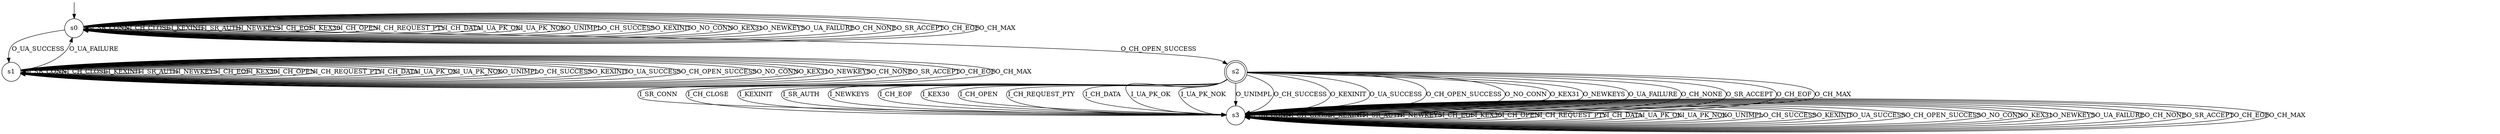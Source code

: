 digraph g {

	s0 [shape="circle" label="s0"];
	s1 [shape="circle" label="s1"];
	s2 [shape="doublecircle" label="s2"];
	s3 [shape="circle" label="s3"];
	s0 -> s0 [label="I_SR_CONN"];
	s0 -> s0 [label="I_CH_CLOSE"];
	s0 -> s0 [label="I_KEXINIT"];
	s0 -> s0 [label="I_SR_AUTH"];
	s0 -> s0 [label="I_NEWKEYS"];
	s0 -> s0 [label="I_CH_EOF"];
	s0 -> s0 [label="I_KEX30"];
	s0 -> s0 [label="I_CH_OPEN"];
	s0 -> s0 [label="I_CH_REQUEST_PTY"];
	s0 -> s0 [label="I_CH_DATA"];
	s0 -> s0 [label="I_UA_PK_OK"];
	s0 -> s0 [label="I_UA_PK_NOK"];
	s0 -> s0 [label="O_UNIMPL"];
	s0 -> s0 [label="O_CH_SUCCESS"];
	s0 -> s0 [label="O_KEXINIT"];
	s0 -> s1 [label="O_UA_SUCCESS"];
	s0 -> s2 [label="O_CH_OPEN_SUCCESS"];
	s0 -> s0 [label="O_NO_CONN"];
	s0 -> s0 [label="O_KEX31"];
	s0 -> s0 [label="O_NEWKEYS"];
	s0 -> s0 [label="O_UA_FAILURE"];
	s0 -> s0 [label="O_CH_NONE"];
	s0 -> s0 [label="O_SR_ACCEPT"];
	s0 -> s0 [label="O_CH_EOF"];
	s0 -> s0 [label="O_CH_MAX"];
	s1 -> s1 [label="I_SR_CONN"];
	s1 -> s1 [label="I_CH_CLOSE"];
	s1 -> s1 [label="I_KEXINIT"];
	s1 -> s1 [label="I_SR_AUTH"];
	s1 -> s1 [label="I_NEWKEYS"];
	s1 -> s1 [label="I_CH_EOF"];
	s1 -> s1 [label="I_KEX30"];
	s1 -> s1 [label="I_CH_OPEN"];
	s1 -> s1 [label="I_CH_REQUEST_PTY"];
	s1 -> s1 [label="I_CH_DATA"];
	s1 -> s1 [label="I_UA_PK_OK"];
	s1 -> s1 [label="I_UA_PK_NOK"];
	s1 -> s1 [label="O_UNIMPL"];
	s1 -> s1 [label="O_CH_SUCCESS"];
	s1 -> s1 [label="O_KEXINIT"];
	s1 -> s1 [label="O_UA_SUCCESS"];
	s1 -> s1 [label="O_CH_OPEN_SUCCESS"];
	s1 -> s1 [label="O_NO_CONN"];
	s1 -> s1 [label="O_KEX31"];
	s1 -> s1 [label="O_NEWKEYS"];
	s1 -> s0 [label="O_UA_FAILURE"];
	s1 -> s1 [label="O_CH_NONE"];
	s1 -> s1 [label="O_SR_ACCEPT"];
	s1 -> s1 [label="O_CH_EOF"];
	s1 -> s1 [label="O_CH_MAX"];
	s2 -> s3 [label="I_SR_CONN"];
	s2 -> s3 [label="I_CH_CLOSE"];
	s2 -> s3 [label="I_KEXINIT"];
	s2 -> s3 [label="I_SR_AUTH"];
	s2 -> s3 [label="I_NEWKEYS"];
	s2 -> s3 [label="I_CH_EOF"];
	s2 -> s3 [label="I_KEX30"];
	s2 -> s3 [label="I_CH_OPEN"];
	s2 -> s3 [label="I_CH_REQUEST_PTY"];
	s2 -> s3 [label="I_CH_DATA"];
	s2 -> s3 [label="I_UA_PK_OK"];
	s2 -> s3 [label="I_UA_PK_NOK"];
	s2 -> s3 [label="O_UNIMPL"];
	s2 -> s3 [label="O_CH_SUCCESS"];
	s2 -> s3 [label="O_KEXINIT"];
	s2 -> s3 [label="O_UA_SUCCESS"];
	s2 -> s3 [label="O_CH_OPEN_SUCCESS"];
	s2 -> s3 [label="O_NO_CONN"];
	s2 -> s3 [label="O_KEX31"];
	s2 -> s3 [label="O_NEWKEYS"];
	s2 -> s3 [label="O_UA_FAILURE"];
	s2 -> s3 [label="O_CH_NONE"];
	s2 -> s3 [label="O_SR_ACCEPT"];
	s2 -> s3 [label="O_CH_EOF"];
	s2 -> s3 [label="O_CH_MAX"];
	s3 -> s3 [label="I_SR_CONN"];
	s3 -> s3 [label="I_CH_CLOSE"];
	s3 -> s3 [label="I_KEXINIT"];
	s3 -> s3 [label="I_SR_AUTH"];
	s3 -> s3 [label="I_NEWKEYS"];
	s3 -> s3 [label="I_CH_EOF"];
	s3 -> s3 [label="I_KEX30"];
	s3 -> s3 [label="I_CH_OPEN"];
	s3 -> s3 [label="I_CH_REQUEST_PTY"];
	s3 -> s3 [label="I_CH_DATA"];
	s3 -> s3 [label="I_UA_PK_OK"];
	s3 -> s3 [label="I_UA_PK_NOK"];
	s3 -> s3 [label="O_UNIMPL"];
	s3 -> s3 [label="O_CH_SUCCESS"];
	s3 -> s3 [label="O_KEXINIT"];
	s3 -> s3 [label="O_UA_SUCCESS"];
	s3 -> s3 [label="O_CH_OPEN_SUCCESS"];
	s3 -> s3 [label="O_NO_CONN"];
	s3 -> s3 [label="O_KEX31"];
	s3 -> s3 [label="O_NEWKEYS"];
	s3 -> s3 [label="O_UA_FAILURE"];
	s3 -> s3 [label="O_CH_NONE"];
	s3 -> s3 [label="O_SR_ACCEPT"];
	s3 -> s3 [label="O_CH_EOF"];
	s3 -> s3 [label="O_CH_MAX"];

__start0 [label="" shape="none" width="0" height="0"];
__start0 -> s0;

}
